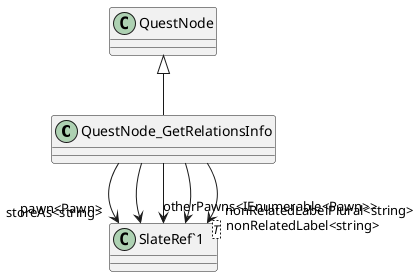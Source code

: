 @startuml
class QuestNode_GetRelationsInfo {
}
class "SlateRef`1"<T> {
}
QuestNode <|-- QuestNode_GetRelationsInfo
QuestNode_GetRelationsInfo --> "pawn<Pawn>" "SlateRef`1"
QuestNode_GetRelationsInfo --> "otherPawns<IEnumerable<Pawn>>" "SlateRef`1"
QuestNode_GetRelationsInfo --> "storeAs<string>" "SlateRef`1"
QuestNode_GetRelationsInfo --> "nonRelatedLabel<string>" "SlateRef`1"
QuestNode_GetRelationsInfo --> "nonRelatedLabelPlural<string>" "SlateRef`1"
@enduml
